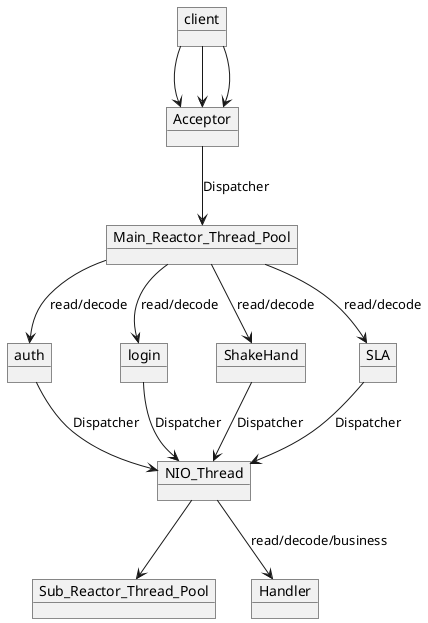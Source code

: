@startuml
'https://plantuml.com/object-diagram

object client
object Acceptor
object Main_Reactor_Thread_Pool
object Sub_Reactor_Thread_Pool
object NIO_Thread
object auth
object login
object ShakeHand
object SLA
object Handler

client --> Acceptor
client --> Acceptor
client --> Acceptor

Acceptor --> Main_Reactor_Thread_Pool:Dispatcher
Main_Reactor_Thread_Pool --> auth:read/decode
Main_Reactor_Thread_Pool --> login:read/decode
Main_Reactor_Thread_Pool --> ShakeHand:read/decode
Main_Reactor_Thread_Pool --> SLA:read/decode

auth --> NIO_Thread:Dispatcher
login --> NIO_Thread:Dispatcher
ShakeHand --> NIO_Thread:Dispatcher
SLA --> NIO_Thread:Dispatcher

NIO_Thread --> Sub_Reactor_Thread_Pool
NIO_Thread --> Handler:read/decode/business



@enduml
